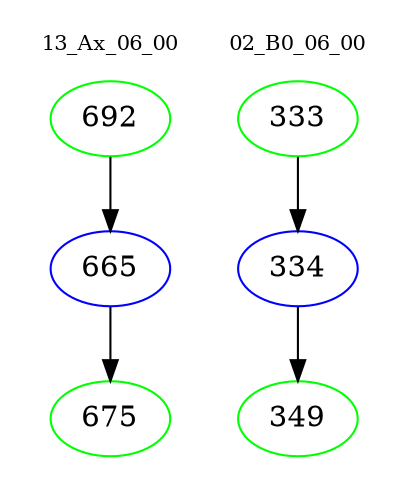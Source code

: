 digraph{
subgraph cluster_0 {
color = white
label = "13_Ax_06_00";
fontsize=10;
T0_692 [label="692", color="green"]
T0_692 -> T0_665 [color="black"]
T0_665 [label="665", color="blue"]
T0_665 -> T0_675 [color="black"]
T0_675 [label="675", color="green"]
}
subgraph cluster_1 {
color = white
label = "02_B0_06_00";
fontsize=10;
T1_333 [label="333", color="green"]
T1_333 -> T1_334 [color="black"]
T1_334 [label="334", color="blue"]
T1_334 -> T1_349 [color="black"]
T1_349 [label="349", color="green"]
}
}
